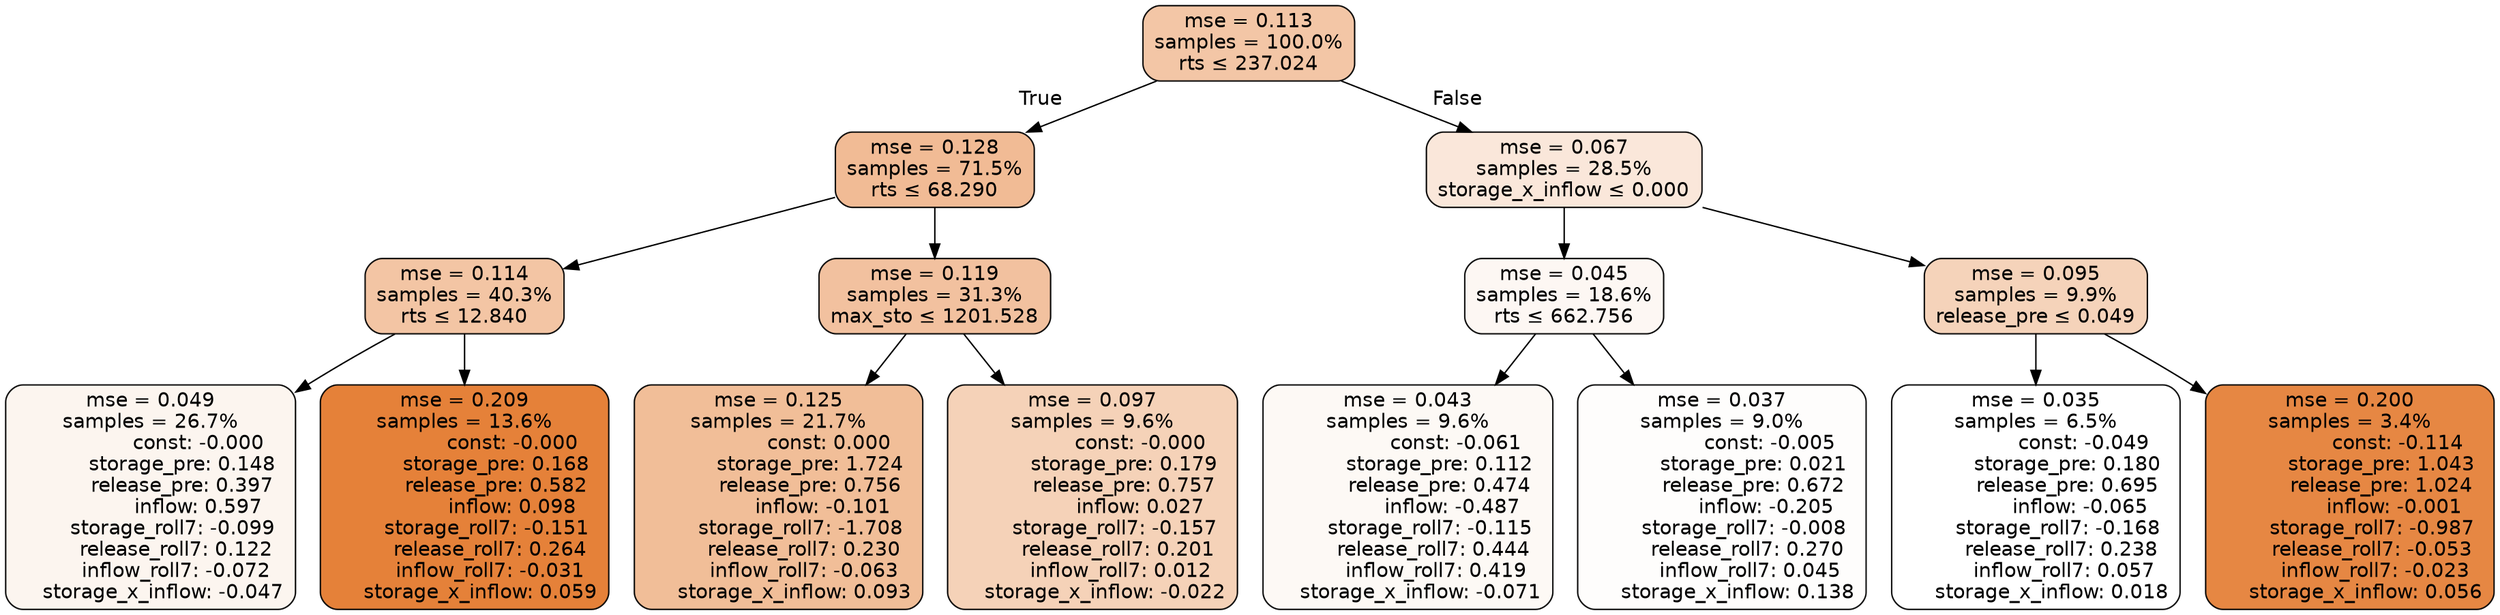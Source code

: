 digraph tree {
bgcolor="transparent"
node [shape=rectangle, style="filled, rounded", color="black", fontname=helvetica] ;
edge [fontname=helvetica] ;
	"0" [label="mse = 0.113
samples = 100.0%
rts &le; 237.024", fillcolor="#f3c6a6"]
	"1" [label="mse = 0.128
samples = 71.5%
rts &le; 68.290", fillcolor="#f1bb95"]
	"2" [label="mse = 0.114
samples = 40.3%
rts &le; 12.840", fillcolor="#f3c5a4"]
	"3" [label="mse = 0.049
samples = 26.7%
               const: -0.000
          storage_pre: 0.148
          release_pre: 0.397
               inflow: 0.597
       storage_roll7: -0.099
        release_roll7: 0.122
        inflow_roll7: -0.072
    storage_x_inflow: -0.047", fillcolor="#fcf5ef"]
	"4" [label="mse = 0.209
samples = 13.6%
               const: -0.000
          storage_pre: 0.168
          release_pre: 0.582
               inflow: 0.098
       storage_roll7: -0.151
        release_roll7: 0.264
        inflow_roll7: -0.031
     storage_x_inflow: 0.059", fillcolor="#e58139"]
	"5" [label="mse = 0.119
samples = 31.3%
max_sto &le; 1201.528", fillcolor="#f2c19f"]
	"6" [label="mse = 0.125
samples = 21.7%
                const: 0.000
          storage_pre: 1.724
          release_pre: 0.756
              inflow: -0.101
       storage_roll7: -1.708
        release_roll7: 0.230
        inflow_roll7: -0.063
     storage_x_inflow: 0.093", fillcolor="#f1be98"]
	"7" [label="mse = 0.097
samples = 9.6%
               const: -0.000
          storage_pre: 0.179
          release_pre: 0.757
               inflow: 0.027
       storage_roll7: -0.157
        release_roll7: 0.201
         inflow_roll7: 0.012
    storage_x_inflow: -0.022", fillcolor="#f5d2b8"]
	"8" [label="mse = 0.067
samples = 28.5%
storage_x_inflow &le; 0.000", fillcolor="#fae7da"]
	"9" [label="mse = 0.045
samples = 18.6%
rts &le; 662.756", fillcolor="#fdf7f3"]
	"10" [label="mse = 0.043
samples = 9.6%
               const: -0.061
          storage_pre: 0.112
          release_pre: 0.474
              inflow: -0.487
       storage_roll7: -0.115
        release_roll7: 0.444
         inflow_roll7: 0.419
    storage_x_inflow: -0.071", fillcolor="#fdf9f5"]
	"11" [label="mse = 0.037
samples = 9.0%
               const: -0.005
          storage_pre: 0.021
          release_pre: 0.672
              inflow: -0.205
       storage_roll7: -0.008
        release_roll7: 0.270
         inflow_roll7: 0.045
     storage_x_inflow: 0.138", fillcolor="#fefdfc"]
	"12" [label="mse = 0.095
samples = 9.9%
release_pre &le; 0.049", fillcolor="#f5d3ba"]
	"13" [label="mse = 0.035
samples = 6.5%
               const: -0.049
          storage_pre: 0.180
          release_pre: 0.695
              inflow: -0.065
       storage_roll7: -0.168
        release_roll7: 0.238
         inflow_roll7: 0.057
     storage_x_inflow: 0.018", fillcolor="#ffffff"]
	"14" [label="mse = 0.200
samples = 3.4%
               const: -0.114
          storage_pre: 1.043
          release_pre: 1.024
              inflow: -0.001
       storage_roll7: -0.987
       release_roll7: -0.053
        inflow_roll7: -0.023
     storage_x_inflow: 0.056", fillcolor="#e68743"]

	"0" -> "1" [labeldistance=2.5, labelangle=45, headlabel="True"]
	"1" -> "2"
	"2" -> "3"
	"2" -> "4"
	"1" -> "5"
	"5" -> "6"
	"5" -> "7"
	"0" -> "8" [labeldistance=2.5, labelangle=-45, headlabel="False"]
	"8" -> "9"
	"9" -> "10"
	"9" -> "11"
	"8" -> "12"
	"12" -> "13"
	"12" -> "14"
}